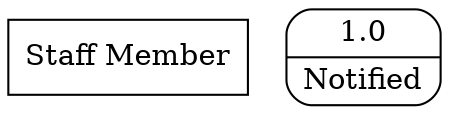 digraph dfd2{ 
node[shape=record]
200 [label="Staff Member" shape=box];
201 [label="{<f0> 1.0|<f1> Notified }" shape=Mrecord];
}